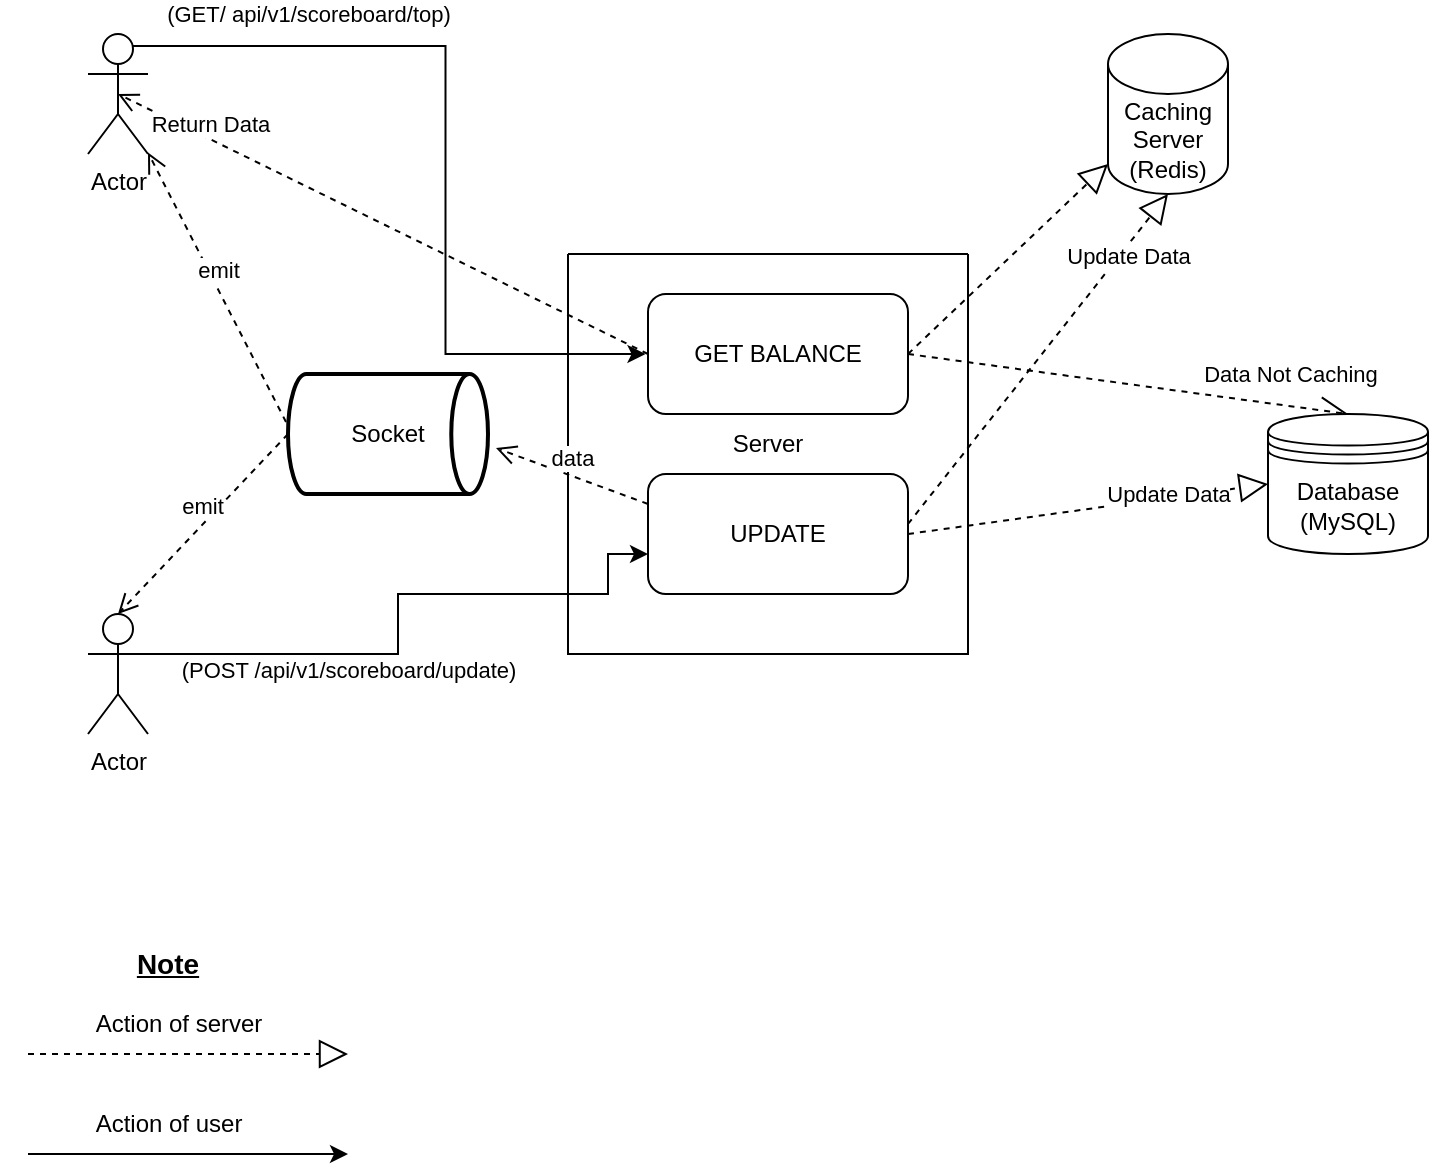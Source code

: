<mxfile version="26.0.13">
  <diagram name="Page-1" id="m4fn-8FMUJ5-b5blcoWq">
    <mxGraphModel dx="794" dy="481" grid="1" gridSize="10" guides="1" tooltips="1" connect="1" arrows="1" fold="1" page="1" pageScale="1" pageWidth="850" pageHeight="1100" math="0" shadow="0">
      <root>
        <mxCell id="0" />
        <mxCell id="1" parent="0" />
        <mxCell id="y2pff58EXzUeSSI969ZE-7" value="" style="swimlane;startSize=0;" vertex="1" parent="1">
          <mxGeometry x="310" y="160" width="200" height="200" as="geometry" />
        </mxCell>
        <mxCell id="y2pff58EXzUeSSI969ZE-14" value="GET BALANCE" style="rounded=1;whiteSpace=wrap;html=1;" vertex="1" parent="y2pff58EXzUeSSI969ZE-7">
          <mxGeometry x="40" y="20" width="130" height="60" as="geometry" />
        </mxCell>
        <mxCell id="y2pff58EXzUeSSI969ZE-17" value="UPDATE" style="rounded=1;whiteSpace=wrap;html=1;" vertex="1" parent="y2pff58EXzUeSSI969ZE-7">
          <mxGeometry x="40" y="110" width="130" height="60" as="geometry" />
        </mxCell>
        <mxCell id="y2pff58EXzUeSSI969ZE-8" value="Server" style="text;html=1;align=center;verticalAlign=middle;whiteSpace=wrap;rounded=0;" vertex="1" parent="y2pff58EXzUeSSI969ZE-7">
          <mxGeometry x="70" y="80" width="60" height="30" as="geometry" />
        </mxCell>
        <mxCell id="y2pff58EXzUeSSI969ZE-11" style="edgeStyle=orthogonalEdgeStyle;rounded=0;orthogonalLoop=1;jettySize=auto;html=1;entryX=0;entryY=0.5;entryDx=0;entryDy=0;exitX=0.75;exitY=0.1;exitDx=0;exitDy=0;exitPerimeter=0;" edge="1" parent="1">
          <mxGeometry relative="1" as="geometry">
            <mxPoint x="91.25" y="56" as="sourcePoint" />
            <mxPoint x="348.75" y="210" as="targetPoint" />
            <Array as="points">
              <mxPoint x="248.75" y="56" />
              <mxPoint x="248.75" y="210" />
            </Array>
          </mxGeometry>
        </mxCell>
        <mxCell id="y2pff58EXzUeSSI969ZE-12" value="(GET/ api/v1/scoreboard/top)" style="edgeLabel;html=1;align=center;verticalAlign=middle;resizable=0;points=[];" vertex="1" connectable="0" parent="y2pff58EXzUeSSI969ZE-11">
          <mxGeometry x="-0.118" relative="1" as="geometry">
            <mxPoint x="-69" y="-40" as="offset" />
          </mxGeometry>
        </mxCell>
        <mxCell id="y2pff58EXzUeSSI969ZE-9" value="Actor" style="shape=umlActor;verticalLabelPosition=bottom;verticalAlign=top;html=1;outlineConnect=0;" vertex="1" parent="1">
          <mxGeometry x="70" y="50" width="30" height="60" as="geometry" />
        </mxCell>
        <mxCell id="y2pff58EXzUeSSI969ZE-36" style="edgeStyle=orthogonalEdgeStyle;rounded=0;orthogonalLoop=1;jettySize=auto;html=1;" edge="1" parent="1" source="y2pff58EXzUeSSI969ZE-10">
          <mxGeometry relative="1" as="geometry">
            <mxPoint x="350" y="310" as="targetPoint" />
            <Array as="points">
              <mxPoint x="225" y="360" />
              <mxPoint x="225" y="330" />
              <mxPoint x="330" y="330" />
              <mxPoint x="330" y="310" />
            </Array>
          </mxGeometry>
        </mxCell>
        <mxCell id="y2pff58EXzUeSSI969ZE-37" value="&lt;span style=&quot;color: rgba(0, 0, 0, 0); font-family: monospace; font-size: 0px; text-align: start; background-color: rgb(251, 251, 251);&quot;&gt;%3CmxGraphModel%3E%3Croot%3E%3CmxCell%20id%3D%220%22%2F%3E%3CmxCell%20id%3D%221%22%20parent%3D%220%22%2F%3E%3CmxCell%20id%3D%222%22%20value%3D%22(GET%2F%20api%2Fv1%2Fscoreboard%2Ftop)%22%20style%3D%22edgeLabel%3Bhtml%3D1%3Balign%3Dcenter%3BverticalAlign%3Dmiddle%3Bresizable%3D0%3Bpoints%3D%5B%5D%3B%22%20vertex%3D%221%22%20connectable%3D%220%22%20parent%3D%221%22%3E%3CmxGeometry%20x%3D%22225%22%20y%3D%22187%22%20as%3D%22geometry%22%2F%3E%3C%2FmxCell%3E%3C%2Froot%3E%3C%2FmxGraphModel%3E&lt;/span&gt;" style="edgeLabel;html=1;align=center;verticalAlign=middle;resizable=0;points=[];" vertex="1" connectable="0" parent="y2pff58EXzUeSSI969ZE-36">
          <mxGeometry x="-0.392" y="4" relative="1" as="geometry">
            <mxPoint as="offset" />
          </mxGeometry>
        </mxCell>
        <mxCell id="y2pff58EXzUeSSI969ZE-38" value="&lt;span style=&quot;color: rgba(0, 0, 0, 0); font-family: monospace; font-size: 0px; text-align: start; background-color: rgb(251, 251, 251);&quot;&gt;%3CmxGraphModel%3E%3Croot%3E%3CmxCell%20id%3D%220%22%2F%3E%3CmxCell%20id%3D%221%22%20parent%3D%220%22%2F%3E%3CmxCell%20id%3D%222%22%20value%3D%22(GET%2F%20api%2Fv1%2Fscoreboard%2Ftop)%22%20style%3D%22edgeLabel%3Bhtml%3D1%3Balign%3Dcenter%3BverticalAlign%3Dmiddle%3Bresizable%3D0%3Bpoints%3D%5B%5D%3B%22%20vertex%3D%221%22%20connectable%3D%220%22%20parent%3D%221%22%3E%3CmxGeometry%20x%3D%22225%22%20y%3D%22187%22%20as%3D%22geometry%22%2F%3E%3C%2FmxCell%3E%3C%2Froot%3E%3C%2FmxGraphModel%3E&lt;/span&gt;" style="edgeLabel;html=1;align=center;verticalAlign=middle;resizable=0;points=[];" vertex="1" connectable="0" parent="y2pff58EXzUeSSI969ZE-36">
          <mxGeometry x="-0.177" y="-3" relative="1" as="geometry">
            <mxPoint as="offset" />
          </mxGeometry>
        </mxCell>
        <mxCell id="y2pff58EXzUeSSI969ZE-39" value="(POST /api/v1/scoreboard/update)" style="edgeLabel;html=1;align=center;verticalAlign=middle;resizable=0;points=[];" vertex="1" connectable="0" parent="y2pff58EXzUeSSI969ZE-36">
          <mxGeometry x="-0.087" relative="1" as="geometry">
            <mxPoint x="-25" y="20" as="offset" />
          </mxGeometry>
        </mxCell>
        <mxCell id="y2pff58EXzUeSSI969ZE-10" value="Actor" style="shape=umlActor;verticalLabelPosition=bottom;verticalAlign=top;html=1;outlineConnect=0;" vertex="1" parent="1">
          <mxGeometry x="70" y="340" width="30" height="60" as="geometry" />
        </mxCell>
        <mxCell id="y2pff58EXzUeSSI969ZE-23" value="Caching&lt;br&gt;Server&lt;br&gt;(Redis)" style="shape=cylinder3;whiteSpace=wrap;html=1;boundedLbl=1;backgroundOutline=1;size=15;" vertex="1" parent="1">
          <mxGeometry x="580" y="50" width="60" height="80" as="geometry" />
        </mxCell>
        <mxCell id="y2pff58EXzUeSSI969ZE-51" value="" style="endArrow=block;dashed=1;endFill=0;endSize=12;html=1;rounded=0;entryX=0;entryY=1;entryDx=0;entryDy=-15;entryPerimeter=0;" edge="1" parent="1" target="y2pff58EXzUeSSI969ZE-23">
          <mxGeometry width="160" relative="1" as="geometry">
            <mxPoint x="480" y="210" as="sourcePoint" />
            <mxPoint x="640" y="210" as="targetPoint" />
          </mxGeometry>
        </mxCell>
        <mxCell id="y2pff58EXzUeSSI969ZE-52" value="Data Not Caching" style="endArrow=open;endSize=12;dashed=1;html=1;rounded=0;entryX=0.5;entryY=0;entryDx=0;entryDy=0;exitX=1;exitY=0.5;exitDx=0;exitDy=0;" edge="1" parent="1" source="y2pff58EXzUeSSI969ZE-14" target="y2pff58EXzUeSSI969ZE-54">
          <mxGeometry x="0.721" y="16" width="160" relative="1" as="geometry">
            <mxPoint x="490" y="210" as="sourcePoint" />
            <mxPoint x="670" y="242.5" as="targetPoint" />
            <mxPoint as="offset" />
          </mxGeometry>
        </mxCell>
        <mxCell id="y2pff58EXzUeSSI969ZE-53" value="" style="html=1;verticalAlign=bottom;endArrow=open;dashed=1;endSize=8;curved=0;rounded=0;entryX=0.5;entryY=0.5;entryDx=0;entryDy=0;entryPerimeter=0;" edge="1" parent="1" target="y2pff58EXzUeSSI969ZE-9">
          <mxGeometry relative="1" as="geometry">
            <mxPoint x="350" y="210" as="sourcePoint" />
            <mxPoint x="100" y="70" as="targetPoint" />
          </mxGeometry>
        </mxCell>
        <mxCell id="y2pff58EXzUeSSI969ZE-70" value="Return Data" style="edgeLabel;html=1;align=center;verticalAlign=middle;resizable=0;points=[];" vertex="1" connectable="0" parent="y2pff58EXzUeSSI969ZE-53">
          <mxGeometry x="0.167" relative="1" as="geometry">
            <mxPoint x="-65" y="-39" as="offset" />
          </mxGeometry>
        </mxCell>
        <mxCell id="y2pff58EXzUeSSI969ZE-54" value="Database&lt;br&gt;(MySQL)" style="shape=datastore;whiteSpace=wrap;html=1;" vertex="1" parent="1">
          <mxGeometry x="660" y="240" width="80" height="70" as="geometry" />
        </mxCell>
        <mxCell id="y2pff58EXzUeSSI969ZE-55" value="Socket" style="strokeWidth=2;html=1;shape=mxgraph.flowchart.direct_data;whiteSpace=wrap;" vertex="1" parent="1">
          <mxGeometry x="170" y="220" width="100" height="60" as="geometry" />
        </mxCell>
        <mxCell id="y2pff58EXzUeSSI969ZE-59" value="data" style="html=1;verticalAlign=bottom;endArrow=open;dashed=1;endSize=8;curved=0;rounded=0;exitX=0;exitY=0.25;exitDx=0;exitDy=0;entryX=1.04;entryY=0.617;entryDx=0;entryDy=0;entryPerimeter=0;" edge="1" parent="1" source="y2pff58EXzUeSSI969ZE-17" target="y2pff58EXzUeSSI969ZE-55">
          <mxGeometry x="-0.01" relative="1" as="geometry">
            <mxPoint x="480" y="390" as="sourcePoint" />
            <mxPoint x="400" y="390" as="targetPoint" />
            <mxPoint as="offset" />
          </mxGeometry>
        </mxCell>
        <mxCell id="y2pff58EXzUeSSI969ZE-60" value="" style="endArrow=block;dashed=1;endFill=0;endSize=12;html=1;rounded=0;entryX=0.5;entryY=1;entryDx=0;entryDy=0;entryPerimeter=0;" edge="1" parent="1" target="y2pff58EXzUeSSI969ZE-23">
          <mxGeometry width="160" relative="1" as="geometry">
            <mxPoint x="480" y="295" as="sourcePoint" />
            <mxPoint x="580" y="180" as="targetPoint" />
          </mxGeometry>
        </mxCell>
        <mxCell id="y2pff58EXzUeSSI969ZE-61" value="Update Data" style="edgeLabel;html=1;align=center;verticalAlign=middle;resizable=0;points=[];" vertex="1" connectable="0" parent="y2pff58EXzUeSSI969ZE-60">
          <mxGeometry x="-0.48" y="-1" relative="1" as="geometry">
            <mxPoint x="75" y="-92" as="offset" />
          </mxGeometry>
        </mxCell>
        <mxCell id="y2pff58EXzUeSSI969ZE-63" value="" style="endArrow=block;dashed=1;endFill=0;endSize=12;html=1;rounded=0;exitX=1;exitY=0.5;exitDx=0;exitDy=0;entryX=0;entryY=0.5;entryDx=0;entryDy=0;" edge="1" parent="1" source="y2pff58EXzUeSSI969ZE-17" target="y2pff58EXzUeSSI969ZE-54">
          <mxGeometry width="160" relative="1" as="geometry">
            <mxPoint x="490" y="305" as="sourcePoint" />
            <mxPoint x="590" y="190" as="targetPoint" />
          </mxGeometry>
        </mxCell>
        <mxCell id="y2pff58EXzUeSSI969ZE-64" value="Update Data" style="edgeLabel;html=1;align=center;verticalAlign=middle;resizable=0;points=[];" vertex="1" connectable="0" parent="y2pff58EXzUeSSI969ZE-63">
          <mxGeometry x="-0.48" y="-1" relative="1" as="geometry">
            <mxPoint x="83" y="-15" as="offset" />
          </mxGeometry>
        </mxCell>
        <mxCell id="y2pff58EXzUeSSI969ZE-67" value="emit" style="html=1;verticalAlign=bottom;endArrow=open;dashed=1;endSize=8;curved=0;rounded=0;exitX=-0.01;exitY=0.4;exitDx=0;exitDy=0;exitPerimeter=0;" edge="1" parent="1" source="y2pff58EXzUeSSI969ZE-55" target="y2pff58EXzUeSSI969ZE-9">
          <mxGeometry relative="1" as="geometry">
            <mxPoint x="420" y="270" as="sourcePoint" />
            <mxPoint x="100" y="70" as="targetPoint" />
          </mxGeometry>
        </mxCell>
        <mxCell id="y2pff58EXzUeSSI969ZE-72" value="emit" style="html=1;verticalAlign=bottom;endArrow=open;dashed=1;endSize=8;curved=0;rounded=0;exitX=0;exitY=0.5;exitDx=0;exitDy=0;exitPerimeter=0;entryX=0.5;entryY=0;entryDx=0;entryDy=0;entryPerimeter=0;" edge="1" parent="1" source="y2pff58EXzUeSSI969ZE-55" target="y2pff58EXzUeSSI969ZE-10">
          <mxGeometry relative="1" as="geometry">
            <mxPoint x="179" y="254" as="sourcePoint" />
            <mxPoint x="110" y="119" as="targetPoint" />
          </mxGeometry>
        </mxCell>
        <mxCell id="y2pff58EXzUeSSI969ZE-73" value="" style="endArrow=block;dashed=1;endFill=0;endSize=12;html=1;rounded=0;" edge="1" parent="1">
          <mxGeometry width="160" relative="1" as="geometry">
            <mxPoint x="40" y="560" as="sourcePoint" />
            <mxPoint x="200" y="560" as="targetPoint" />
          </mxGeometry>
        </mxCell>
        <mxCell id="y2pff58EXzUeSSI969ZE-74" value="Action of server" style="text;html=1;align=center;verticalAlign=middle;resizable=0;points=[];autosize=1;strokeColor=none;fillColor=none;" vertex="1" parent="1">
          <mxGeometry x="60" y="530" width="110" height="30" as="geometry" />
        </mxCell>
        <mxCell id="y2pff58EXzUeSSI969ZE-77" value="" style="endArrow=classic;html=1;rounded=0;" edge="1" parent="1">
          <mxGeometry width="50" height="50" relative="1" as="geometry">
            <mxPoint x="40" y="610" as="sourcePoint" />
            <mxPoint x="200" y="610" as="targetPoint" />
          </mxGeometry>
        </mxCell>
        <mxCell id="y2pff58EXzUeSSI969ZE-79" value="Action of user" style="text;html=1;align=center;verticalAlign=middle;resizable=0;points=[];autosize=1;strokeColor=none;fillColor=none;" vertex="1" parent="1">
          <mxGeometry x="60" y="580" width="100" height="30" as="geometry" />
        </mxCell>
        <mxCell id="y2pff58EXzUeSSI969ZE-81" value="&lt;b&gt;&lt;u&gt;&lt;font style=&quot;font-size: 14px;&quot;&gt;Note&lt;/font&gt;&lt;/u&gt;&lt;/b&gt;" style="text;html=1;align=center;verticalAlign=middle;whiteSpace=wrap;rounded=0;" vertex="1" parent="1">
          <mxGeometry x="60" y="500" width="100" height="30" as="geometry" />
        </mxCell>
      </root>
    </mxGraphModel>
  </diagram>
</mxfile>
